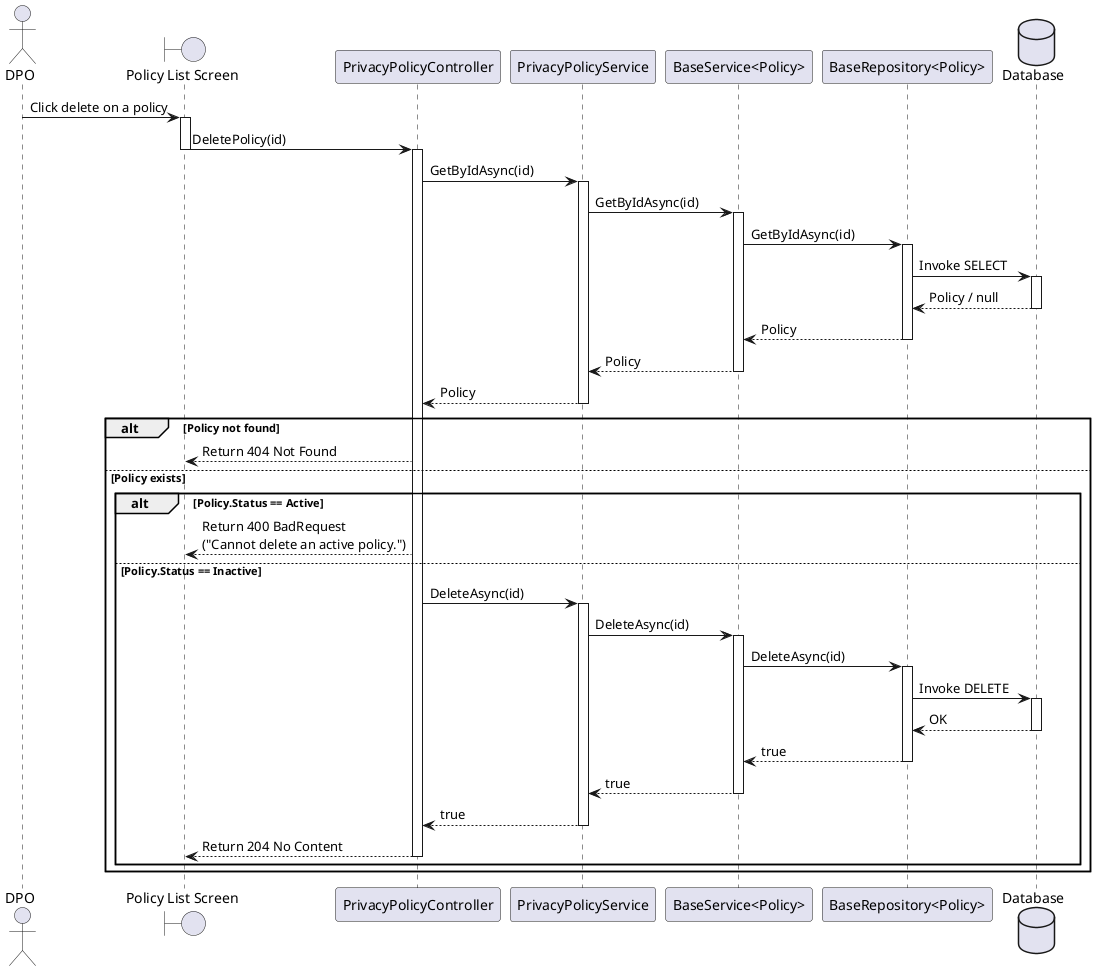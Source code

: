 @startuml

actor DPO
boundary "Policy List Screen" as Screen
participant "PrivacyPolicyController" as Controller
participant "PrivacyPolicyService" as Service
participant "BaseService<Policy>" as BaseService
participant "BaseRepository<Policy>" as Repo
database "Database" as DB

DPO -> Screen : Click delete on a policy
activate Screen
Screen -> Controller : DeletePolicy(id)
deactivate Screen
activate Controller

' === Get policy by ID ===
Controller -> Service : GetByIdAsync(id)
activate Service
Service -> BaseService : GetByIdAsync(id)
activate BaseService
BaseService -> Repo : GetByIdAsync(id)
activate Repo
Repo -> DB : Invoke SELECT
activate DB
DB --> Repo : Policy / null
deactivate DB

Repo --> BaseService : Policy
deactivate Repo
BaseService --> Service : Policy
deactivate BaseService
Service --> Controller : Policy
deactivate Service

alt Policy not found
    Controller --> Screen : Return 404 Not Found
else Policy exists
    alt Policy.Status == Active
        Controller --> Screen : Return 400 BadRequest\n("Cannot delete an active policy.")
        
    else Policy.Status == Inactive
        Controller -> Service : DeleteAsync(id)
        activate Service
        Service -> BaseService : DeleteAsync(id)
        activate BaseService
        BaseService -> Repo : DeleteAsync(id)
        activate Repo
        Repo -> DB : Invoke DELETE
        activate DB
        DB --> Repo : OK
        deactivate DB
        Repo --> BaseService : true
        deactivate Repo
        BaseService --> Service : true
        deactivate BaseService
        Service --> Controller : true
        deactivate Service

        Controller --> Screen : Return 204 No Content
        deactivate Controller
    end
end

@enduml
